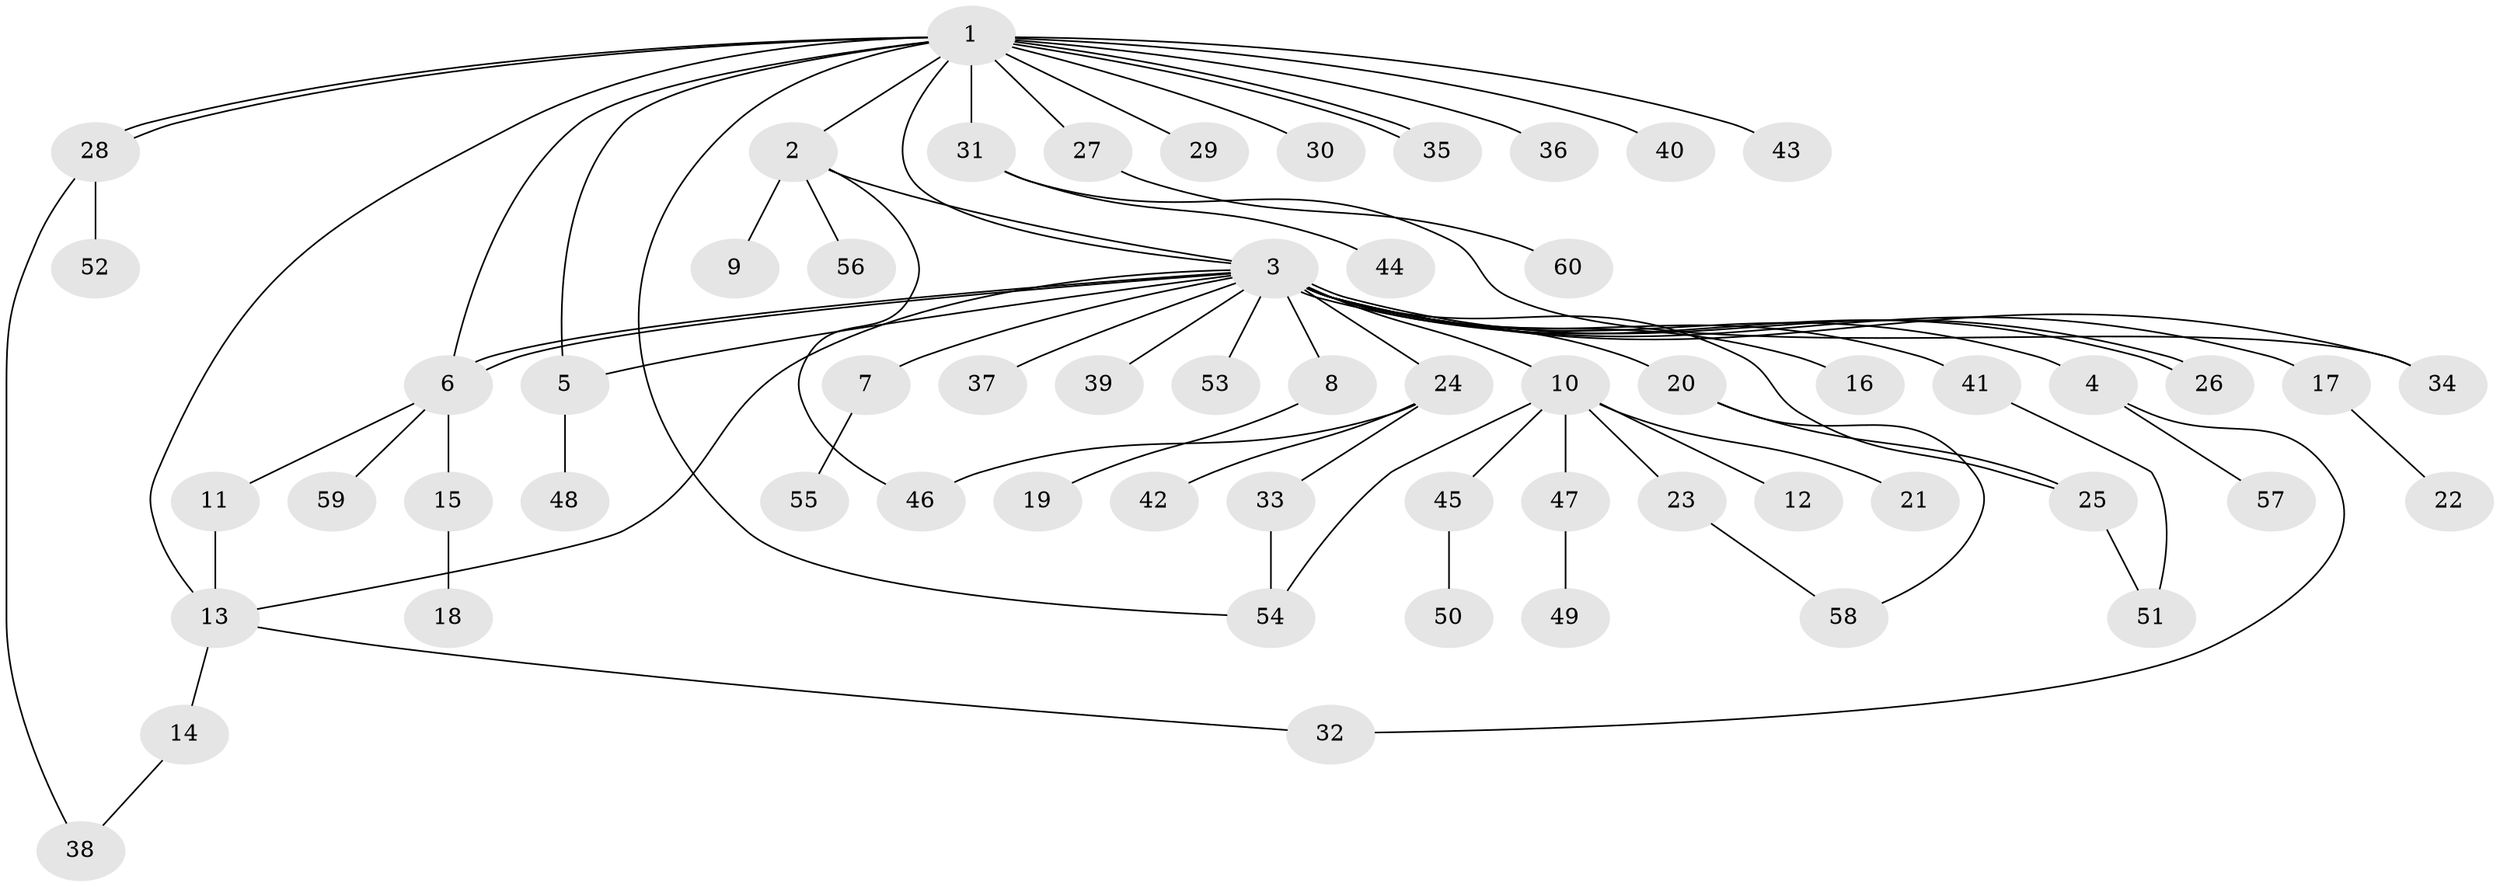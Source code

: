 // Generated by graph-tools (version 1.1) at 2025/01/03/09/25 03:01:54]
// undirected, 60 vertices, 77 edges
graph export_dot {
graph [start="1"]
  node [color=gray90,style=filled];
  1;
  2;
  3;
  4;
  5;
  6;
  7;
  8;
  9;
  10;
  11;
  12;
  13;
  14;
  15;
  16;
  17;
  18;
  19;
  20;
  21;
  22;
  23;
  24;
  25;
  26;
  27;
  28;
  29;
  30;
  31;
  32;
  33;
  34;
  35;
  36;
  37;
  38;
  39;
  40;
  41;
  42;
  43;
  44;
  45;
  46;
  47;
  48;
  49;
  50;
  51;
  52;
  53;
  54;
  55;
  56;
  57;
  58;
  59;
  60;
  1 -- 2;
  1 -- 3;
  1 -- 5;
  1 -- 6;
  1 -- 13;
  1 -- 27;
  1 -- 28;
  1 -- 28;
  1 -- 29;
  1 -- 30;
  1 -- 31;
  1 -- 35;
  1 -- 35;
  1 -- 36;
  1 -- 40;
  1 -- 43;
  1 -- 54;
  2 -- 3;
  2 -- 9;
  2 -- 46;
  2 -- 56;
  3 -- 4;
  3 -- 5;
  3 -- 6;
  3 -- 6;
  3 -- 7;
  3 -- 8;
  3 -- 10;
  3 -- 13;
  3 -- 16;
  3 -- 17;
  3 -- 20;
  3 -- 24;
  3 -- 25;
  3 -- 26;
  3 -- 26;
  3 -- 34;
  3 -- 37;
  3 -- 39;
  3 -- 41;
  3 -- 53;
  4 -- 32;
  4 -- 57;
  5 -- 48;
  6 -- 11;
  6 -- 15;
  6 -- 59;
  7 -- 55;
  8 -- 19;
  10 -- 12;
  10 -- 21;
  10 -- 23;
  10 -- 45;
  10 -- 47;
  10 -- 54;
  11 -- 13;
  13 -- 14;
  13 -- 32;
  14 -- 38;
  15 -- 18;
  17 -- 22;
  20 -- 25;
  20 -- 58;
  23 -- 58;
  24 -- 33;
  24 -- 42;
  24 -- 46;
  25 -- 51;
  27 -- 60;
  28 -- 38;
  28 -- 52;
  31 -- 34;
  31 -- 44;
  33 -- 54;
  41 -- 51;
  45 -- 50;
  47 -- 49;
}
